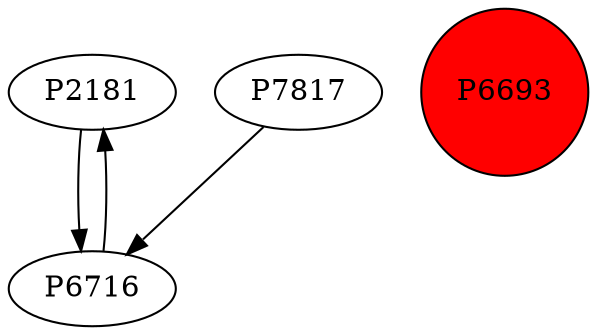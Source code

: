 digraph {
	P2181 -> P6716
	P7817 -> P6716
	P6716 -> P2181
	P6693 [shape=circle]
	P6693 [style=filled]
	P6693 [fillcolor=red]
}